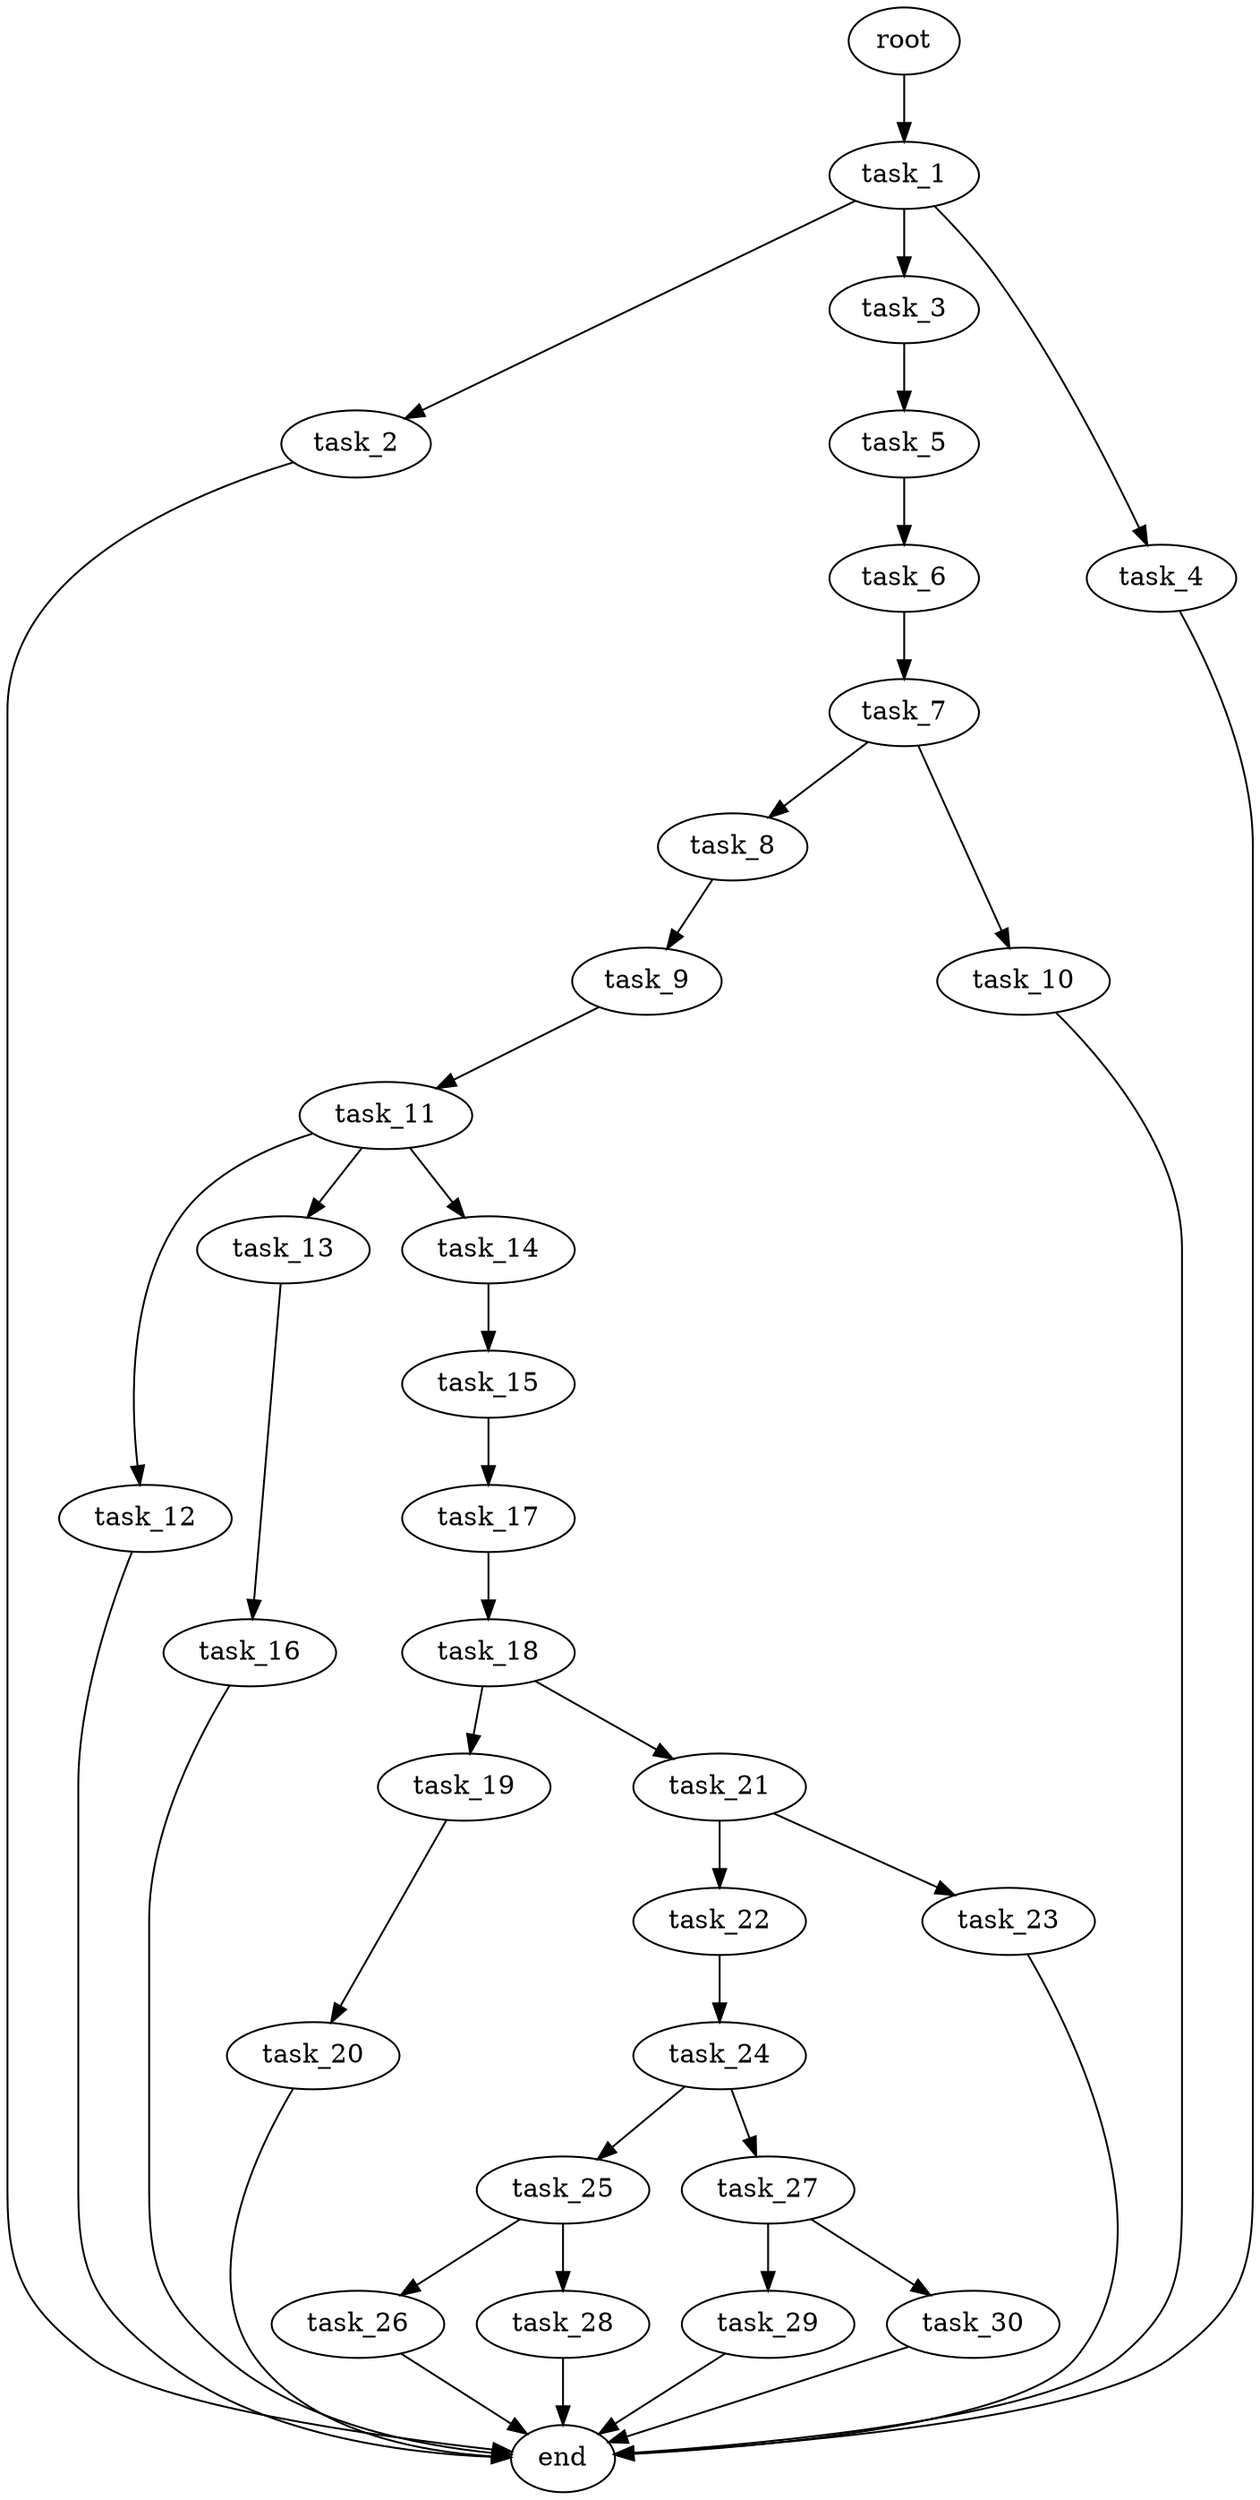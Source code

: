 digraph G {
  root [size="0.000000e+00"];
  task_1 [size="7.908539e+09"];
  task_2 [size="7.715759e+09"];
  task_3 [size="5.692262e+10"];
  task_4 [size="8.137299e+10"];
  task_5 [size="1.498023e+10"];
  task_6 [size="1.825063e+10"];
  task_7 [size="7.435836e+10"];
  task_8 [size="7.481323e+10"];
  task_9 [size="6.985941e+10"];
  task_10 [size="2.995777e+10"];
  task_11 [size="4.115813e+10"];
  task_12 [size="3.374033e+10"];
  task_13 [size="7.814188e+10"];
  task_14 [size="6.952775e+10"];
  task_15 [size="2.868404e+10"];
  task_16 [size="1.559717e+10"];
  task_17 [size="8.811690e+10"];
  task_18 [size="3.221590e+09"];
  task_19 [size="7.511578e+10"];
  task_20 [size="5.033451e+10"];
  task_21 [size="1.096649e+09"];
  task_22 [size="8.326968e+10"];
  task_23 [size="6.799356e+10"];
  task_24 [size="8.759889e+10"];
  task_25 [size="5.542005e+10"];
  task_26 [size="8.295353e+10"];
  task_27 [size="9.191583e+10"];
  task_28 [size="5.019223e+10"];
  task_29 [size="7.093819e+10"];
  task_30 [size="4.237279e+10"];
  end [size="0.000000e+00"];

  root -> task_1 [size="1.000000e-12"];
  task_1 -> task_2 [size="7.715759e+07"];
  task_1 -> task_3 [size="5.692262e+08"];
  task_1 -> task_4 [size="8.137299e+08"];
  task_2 -> end [size="1.000000e-12"];
  task_3 -> task_5 [size="1.498023e+08"];
  task_4 -> end [size="1.000000e-12"];
  task_5 -> task_6 [size="1.825063e+08"];
  task_6 -> task_7 [size="7.435836e+08"];
  task_7 -> task_8 [size="7.481323e+08"];
  task_7 -> task_10 [size="2.995777e+08"];
  task_8 -> task_9 [size="6.985941e+08"];
  task_9 -> task_11 [size="4.115813e+08"];
  task_10 -> end [size="1.000000e-12"];
  task_11 -> task_12 [size="3.374033e+08"];
  task_11 -> task_13 [size="7.814188e+08"];
  task_11 -> task_14 [size="6.952775e+08"];
  task_12 -> end [size="1.000000e-12"];
  task_13 -> task_16 [size="1.559717e+08"];
  task_14 -> task_15 [size="2.868404e+08"];
  task_15 -> task_17 [size="8.811690e+08"];
  task_16 -> end [size="1.000000e-12"];
  task_17 -> task_18 [size="3.221590e+07"];
  task_18 -> task_19 [size="7.511578e+08"];
  task_18 -> task_21 [size="1.096649e+07"];
  task_19 -> task_20 [size="5.033451e+08"];
  task_20 -> end [size="1.000000e-12"];
  task_21 -> task_22 [size="8.326968e+08"];
  task_21 -> task_23 [size="6.799356e+08"];
  task_22 -> task_24 [size="8.759889e+08"];
  task_23 -> end [size="1.000000e-12"];
  task_24 -> task_25 [size="5.542005e+08"];
  task_24 -> task_27 [size="9.191583e+08"];
  task_25 -> task_26 [size="8.295353e+08"];
  task_25 -> task_28 [size="5.019223e+08"];
  task_26 -> end [size="1.000000e-12"];
  task_27 -> task_29 [size="7.093819e+08"];
  task_27 -> task_30 [size="4.237279e+08"];
  task_28 -> end [size="1.000000e-12"];
  task_29 -> end [size="1.000000e-12"];
  task_30 -> end [size="1.000000e-12"];
}
